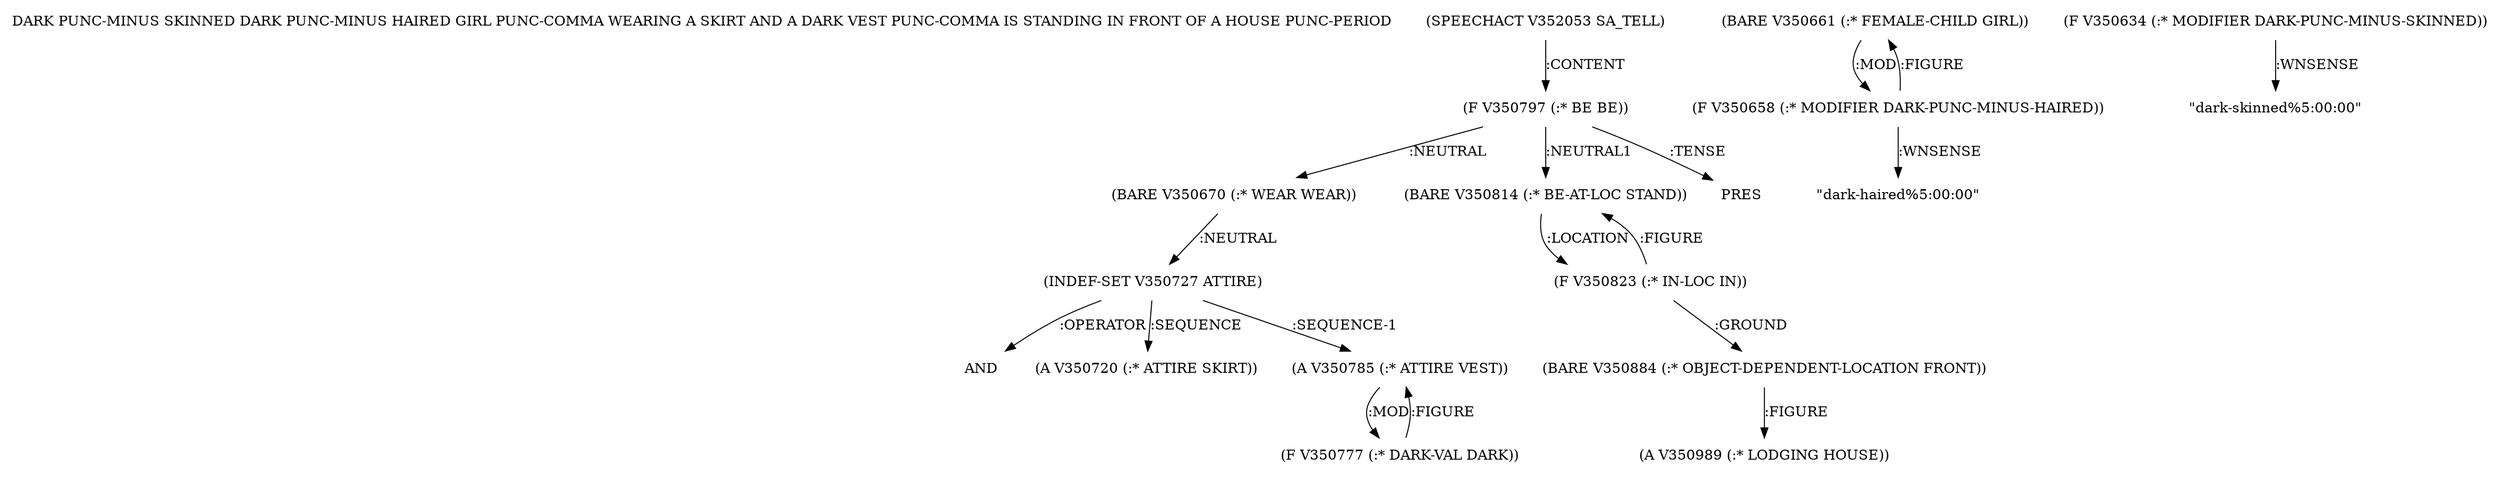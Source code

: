 digraph Terms {
  node [shape=none]
  "DARK PUNC-MINUS SKINNED DARK PUNC-MINUS HAIRED GIRL PUNC-COMMA WEARING A SKIRT AND A DARK VEST PUNC-COMMA IS STANDING IN FRONT OF A HOUSE PUNC-PERIOD"
  "V352053" [label="(SPEECHACT V352053 SA_TELL)"]
  "V352053" -> "V350797" [label=":CONTENT"]
  "V350797" [label="(F V350797 (:* BE BE))"]
  "V350797" -> "V350670" [label=":NEUTRAL"]
  "V350797" -> "V350814" [label=":NEUTRAL1"]
  "V350797" -> "NT362108" [label=":TENSE"]
  "NT362108" [label="PRES"]
  "V350670" [label="(BARE V350670 (:* WEAR WEAR))"]
  "V350670" -> "V350727" [label=":NEUTRAL"]
  "V350727" [label="(INDEF-SET V350727 ATTIRE)"]
  "V350727" -> "NT362109" [label=":OPERATOR"]
  "NT362109" [label="AND"]
  "V350727" -> "V350720" [label=":SEQUENCE"]
  "V350727" -> "V350785" [label=":SEQUENCE-1"]
  "V350720" [label="(A V350720 (:* ATTIRE SKIRT))"]
  "V350785" [label="(A V350785 (:* ATTIRE VEST))"]
  "V350785" -> "V350777" [label=":MOD"]
  "V350777" [label="(F V350777 (:* DARK-VAL DARK))"]
  "V350777" -> "V350785" [label=":FIGURE"]
  "V350814" [label="(BARE V350814 (:* BE-AT-LOC STAND))"]
  "V350814" -> "V350823" [label=":LOCATION"]
  "V350823" [label="(F V350823 (:* IN-LOC IN))"]
  "V350823" -> "V350884" [label=":GROUND"]
  "V350823" -> "V350814" [label=":FIGURE"]
  "V350884" [label="(BARE V350884 (:* OBJECT-DEPENDENT-LOCATION FRONT))"]
  "V350884" -> "V350989" [label=":FIGURE"]
  "V350989" [label="(A V350989 (:* LODGING HOUSE))"]
  "V350661" [label="(BARE V350661 (:* FEMALE-CHILD GIRL))"]
  "V350661" -> "V350658" [label=":MOD"]
  "V350658" [label="(F V350658 (:* MODIFIER DARK-PUNC-MINUS-HAIRED))"]
  "V350658" -> "V350661" [label=":FIGURE"]
  "V350658" -> "NT362110" [label=":WNSENSE"]
  "NT362110" [label="\"dark-haired%5:00:00\""]
  "V350634" [label="(F V350634 (:* MODIFIER DARK-PUNC-MINUS-SKINNED))"]
  "V350634" -> "NT362111" [label=":WNSENSE"]
  "NT362111" [label="\"dark-skinned%5:00:00\""]
}
